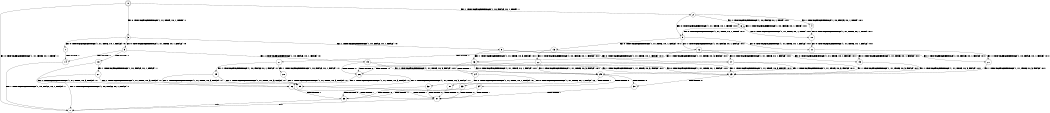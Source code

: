 digraph BCG {
size = "7, 10.5";
center = TRUE;
node [shape = circle];
0 [peripheries = 2];
0 -> 1 [label = "EX !0 !ATOMIC_EXCH_BRANCH (1, +1, TRUE, +0, 1, TRUE) !::"];
0 -> 2 [label = "EX !1 !ATOMIC_EXCH_BRANCH (1, +0, FALSE, +0, 1, TRUE) !::"];
0 -> 3 [label = "EX !0 !ATOMIC_EXCH_BRANCH (1, +1, TRUE, +0, 1, TRUE) !::"];
2 -> 4 [label = "EX !1 !ATOMIC_EXCH_BRANCH (1, +0, FALSE, +0, 1, TRUE) !:0:1:"];
2 -> 5 [label = "EX !0 !ATOMIC_EXCH_BRANCH (1, +1, TRUE, +0, 1, TRUE) !:0:1:"];
2 -> 6 [label = "EX !1 !ATOMIC_EXCH_BRANCH (1, +0, FALSE, +0, 1, TRUE) !:0:1:"];
3 -> 7 [label = "EX !0 !ATOMIC_EXCH_BRANCH (1, +1, TRUE, +0, 1, FALSE) !:0:"];
3 -> 8 [label = "EX !1 !ATOMIC_EXCH_BRANCH (1, +0, FALSE, +0, 1, FALSE) !:0:"];
3 -> 9 [label = "EX !0 !ATOMIC_EXCH_BRANCH (1, +1, TRUE, +0, 1, FALSE) !:0:"];
4 -> 10 [label = "EX !0 !ATOMIC_EXCH_BRANCH (1, +1, TRUE, +0, 1, TRUE) !:0:1:"];
5 -> 11 [label = "EX !0 !ATOMIC_EXCH_BRANCH (1, +1, TRUE, +0, 1, FALSE) !:0:1:"];
5 -> 12 [label = "EX !1 !ATOMIC_EXCH_BRANCH (1, +0, FALSE, +0, 1, FALSE) !:0:1:"];
5 -> 13 [label = "EX !0 !ATOMIC_EXCH_BRANCH (1, +1, TRUE, +0, 1, FALSE) !:0:1:"];
6 -> 10 [label = "EX !0 !ATOMIC_EXCH_BRANCH (1, +1, TRUE, +0, 1, TRUE) !:0:1:"];
6 -> 5 [label = "EX !0 !ATOMIC_EXCH_BRANCH (1, +1, TRUE, +0, 1, TRUE) !:0:1:"];
6 -> 6 [label = "EX !1 !ATOMIC_EXCH_BRANCH (1, +0, FALSE, +0, 1, TRUE) !:0:1:"];
7 -> 14 [label = "TERMINATE !0"];
8 -> 15 [label = "EX !0 !ATOMIC_EXCH_BRANCH (1, +1, TRUE, +0, 1, FALSE) !:0:1:"];
8 -> 16 [label = "EX !1 !ATOMIC_EXCH_BRANCH (1, +1, TRUE, +0, 3, FALSE) !:0:1:"];
8 -> 17 [label = "EX !0 !ATOMIC_EXCH_BRANCH (1, +1, TRUE, +0, 1, FALSE) !:0:1:"];
9 -> 14 [label = "TERMINATE !0"];
9 -> 18 [label = "TERMINATE !0"];
9 -> 19 [label = "EX !1 !ATOMIC_EXCH_BRANCH (1, +0, FALSE, +0, 1, FALSE) !:0:"];
10 -> 11 [label = "EX !0 !ATOMIC_EXCH_BRANCH (1, +1, TRUE, +0, 1, FALSE) !:0:1:"];
11 -> 20 [label = "EX !1 !ATOMIC_EXCH_BRANCH (1, +0, FALSE, +0, 1, FALSE) !:0:1:"];
12 -> 15 [label = "EX !0 !ATOMIC_EXCH_BRANCH (1, +1, TRUE, +0, 1, FALSE) !:0:1:"];
12 -> 16 [label = "EX !1 !ATOMIC_EXCH_BRANCH (1, +1, TRUE, +0, 3, FALSE) !:0:1:"];
12 -> 17 [label = "EX !0 !ATOMIC_EXCH_BRANCH (1, +1, TRUE, +0, 1, FALSE) !:0:1:"];
13 -> 20 [label = "EX !1 !ATOMIC_EXCH_BRANCH (1, +0, FALSE, +0, 1, FALSE) !:0:1:"];
13 -> 21 [label = "TERMINATE !0"];
13 -> 22 [label = "EX !1 !ATOMIC_EXCH_BRANCH (1, +0, FALSE, +0, 1, FALSE) !:0:1:"];
14 -> 1 [label = "EX !1 !ATOMIC_EXCH_BRANCH (1, +0, FALSE, +0, 1, FALSE) !::"];
15 -> 23 [label = "EX !1 !ATOMIC_EXCH_BRANCH (1, +1, TRUE, +0, 3, FALSE) !:0:1:"];
16 -> 23 [label = "EX !0 !ATOMIC_EXCH_BRANCH (1, +1, TRUE, +0, 1, FALSE) !:0:1:"];
16 -> 24 [label = "TERMINATE !1"];
16 -> 25 [label = "EX !0 !ATOMIC_EXCH_BRANCH (1, +1, TRUE, +0, 1, FALSE) !:0:1:"];
17 -> 23 [label = "EX !1 !ATOMIC_EXCH_BRANCH (1, +1, TRUE, +0, 3, FALSE) !:0:1:"];
17 -> 26 [label = "TERMINATE !0"];
17 -> 25 [label = "EX !1 !ATOMIC_EXCH_BRANCH (1, +1, TRUE, +0, 3, FALSE) !:0:1:"];
18 -> 1 [label = "EX !1 !ATOMIC_EXCH_BRANCH (1, +0, FALSE, +0, 1, FALSE) !::"];
18 -> 27 [label = "EX !1 !ATOMIC_EXCH_BRANCH (1, +0, FALSE, +0, 1, FALSE) !::"];
19 -> 23 [label = "EX !1 !ATOMIC_EXCH_BRANCH (1, +1, TRUE, +0, 3, FALSE) !:0:1:"];
19 -> 26 [label = "TERMINATE !0"];
19 -> 25 [label = "EX !1 !ATOMIC_EXCH_BRANCH (1, +1, TRUE, +0, 3, FALSE) !:0:1:"];
20 -> 23 [label = "EX !1 !ATOMIC_EXCH_BRANCH (1, +1, TRUE, +0, 3, FALSE) !:0:1:"];
21 -> 28 [label = "EX !1 !ATOMIC_EXCH_BRANCH (1, +0, FALSE, +0, 1, FALSE) !:1:"];
21 -> 29 [label = "EX !1 !ATOMIC_EXCH_BRANCH (1, +0, FALSE, +0, 1, FALSE) !:1:"];
22 -> 23 [label = "EX !1 !ATOMIC_EXCH_BRANCH (1, +1, TRUE, +0, 3, FALSE) !:0:1:"];
22 -> 26 [label = "TERMINATE !0"];
22 -> 25 [label = "EX !1 !ATOMIC_EXCH_BRANCH (1, +1, TRUE, +0, 3, FALSE) !:0:1:"];
23 -> 30 [label = "TERMINATE !0"];
24 -> 31 [label = "EX !0 !ATOMIC_EXCH_BRANCH (1, +1, TRUE, +0, 1, FALSE) !:0:"];
24 -> 32 [label = "EX !0 !ATOMIC_EXCH_BRANCH (1, +1, TRUE, +0, 1, FALSE) !:0:"];
25 -> 30 [label = "TERMINATE !0"];
25 -> 33 [label = "TERMINATE !1"];
25 -> 34 [label = "TERMINATE !0"];
26 -> 35 [label = "EX !1 !ATOMIC_EXCH_BRANCH (1, +1, TRUE, +0, 3, FALSE) !:1:"];
26 -> 36 [label = "EX !1 !ATOMIC_EXCH_BRANCH (1, +1, TRUE, +0, 3, FALSE) !:1:"];
27 -> 35 [label = "EX !1 !ATOMIC_EXCH_BRANCH (1, +1, TRUE, +0, 3, FALSE) !:1:"];
27 -> 36 [label = "EX !1 !ATOMIC_EXCH_BRANCH (1, +1, TRUE, +0, 3, FALSE) !:1:"];
28 -> 35 [label = "EX !1 !ATOMIC_EXCH_BRANCH (1, +1, TRUE, +0, 3, FALSE) !:1:"];
29 -> 35 [label = "EX !1 !ATOMIC_EXCH_BRANCH (1, +1, TRUE, +0, 3, FALSE) !:1:"];
29 -> 36 [label = "EX !1 !ATOMIC_EXCH_BRANCH (1, +1, TRUE, +0, 3, FALSE) !:1:"];
30 -> 37 [label = "TERMINATE !1"];
31 -> 37 [label = "TERMINATE !0"];
32 -> 37 [label = "TERMINATE !0"];
32 -> 38 [label = "TERMINATE !0"];
33 -> 37 [label = "TERMINATE !0"];
33 -> 38 [label = "TERMINATE !0"];
34 -> 37 [label = "TERMINATE !1"];
34 -> 38 [label = "TERMINATE !1"];
35 -> 37 [label = "TERMINATE !1"];
36 -> 37 [label = "TERMINATE !1"];
36 -> 38 [label = "TERMINATE !1"];
37 -> 1 [label = "exit"];
38 -> 1 [label = "exit"];
}
